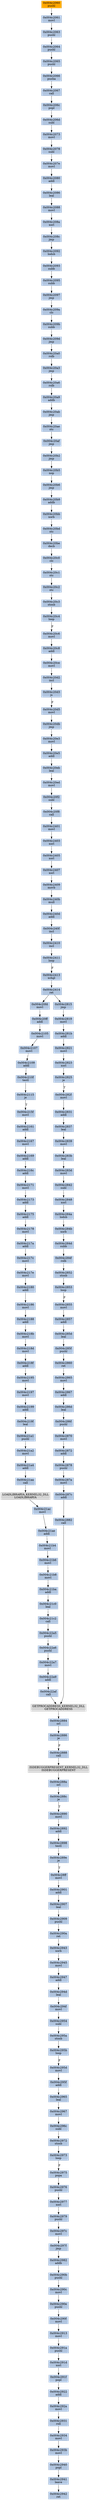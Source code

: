 strict digraph G {
	graph [bgcolor=transparent,
		name=G
	];
	node [color=lightsteelblue,
		fillcolor=lightsteelblue,
		shape=rectangle,
		style=filled
	];
	"0x004c295f"	[label="0x004c295f
addl"];
	"0x004c2965"	[label="0x004c2965
leal"];
	"0x004c295f" -> "0x004c2965"	[color="#000000"];
	"0x004c21ac"	[label="0x004c21ac
movl"];
	"0x004c21ae"	[label="0x004c21ae
addl"];
	"0x004c21ac" -> "0x004c21ae"	[color="#000000"];
	"0x004c20e5"	[label="0x004c20e5
addl"];
	"0x004c20eb"	[label="0x004c20eb
leal"];
	"0x004c20e5" -> "0x004c20eb"	[color="#000000"];
	"0x004c2982"	[label="0x004c2982
addb"];
	"0x004c290b"	[label="0x004c290b
pushl"];
	"0x004c2982" -> "0x004c290b"	[color="#000000"];
	"0x004c20ae"	[label="0x004c20ae
stc"];
	"0x004c20af"	[label="0x004c20af
jmp"];
	"0x004c20ae" -> "0x004c20af"	[color="#000000"];
	"0x004c2073"	[label="0x004c2073
movl"];
	"0x004c2078"	[label="0x004c2078
subl"];
	"0x004c2073" -> "0x004c2078"	[color="#000000"];
	"0x004c282f"	[label="0x004c282f
movl"];
	"0x004c2831"	[label="0x004c2831
addl"];
	"0x004c282f" -> "0x004c2831"	[color="#000000"];
	"0x004c2972"	[label="0x004c2972
stosb"];
	"0x004c2973"	[label="0x004c2973
loop"];
	"0x004c2972" -> "0x004c2973"	[color="#000000"];
	"0x004c2178"	[label="0x004c2178
movl"];
	"0x004c217a"	[label="0x004c217a
addl"];
	"0x004c2178" -> "0x004c217a"	[color="#000000"];
	"0x004c2870"	[label="0x004c2870
movl"];
	"0x004c2872"	[label="0x004c2872
addl"];
	"0x004c2870" -> "0x004c2872"	[color="#000000"];
	"0x004c2109"	[label="0x004c2109
addl"];
	"0x004c210f"	[label="0x004c210f
testl"];
	"0x004c2109" -> "0x004c210f"	[color="#000000"];
	"0x004c2909"	[label="0x004c2909
pushl"];
	"0x004c290a"	[label="0x004c290a
ret"];
	"0x004c2909" -> "0x004c290a"	[color="#000000"];
	"0x004c2860"	[label="0x004c2860
ret"];
	"0x004c2865"	[label="0x004c2865
movl"];
	"0x004c2860" -> "0x004c2865"	[color="#000000"];
	"0x004c293b"	[label="0x004c293b
movl"];
	"0x004c2940"	[label="0x004c2940
popl"];
	"0x004c293b" -> "0x004c2940"	[color="#000000"];
	"0x004c20b9"	[label="0x004c20b9
addb"];
	"0x004c20bb"	[label="0x004c20bb
xorb"];
	"0x004c20b9" -> "0x004c20bb"	[color="#000000"];
	"0x004c2401"	[label="0x004c2401
movl"];
	"0x004c2403"	[label="0x004c2403
xorl"];
	"0x004c2401" -> "0x004c2403"	[color="#000000"];
	"0x004c2848"	[label="0x004c2848
xorl"];
	"0x004c284a"	[label="0x004c284a
lodsb"];
	"0x004c2848" -> "0x004c284a"	[color="#000000"];
	"0x004c20a3"	[label="0x004c20a3
jmp"];
	"0x004c20a6"	[label="0x004c20a6
rolb"];
	"0x004c20a3" -> "0x004c20a6"	[color="#000000"];
	"0x004c217c"	[label="0x004c217c
movl"];
	"0x004c217a" -> "0x004c217c"	[color="#000000"];
	"0x004c2837"	[label="0x004c2837
leal"];
	"0x004c2839"	[label="0x004c2839
movl"];
	"0x004c2837" -> "0x004c2839"	[color="#000000"];
	"0x004c297f"	[label="0x004c297f
jmp"];
	"0x004c297f" -> "0x004c2982"	[color="#000000"];
	"0x004c2107"	[label="0x004c2107
movl"];
	"0x004c2107" -> "0x004c2109"	[color="#000000"];
	"0x004c2115"	[label="0x004c2115
je"];
	"0x004c215f"	[label="0x004c215f
movl"];
	"0x004c2115" -> "0x004c215f"	[color="#000000",
		label=T];
	"0x004c20bd"	[label="0x004c20bd
stc"];
	"0x004c20bb" -> "0x004c20bd"	[color="#000000"];
	"0x004c2907"	[label="0x004c2907
leal"];
	"0x004c2907" -> "0x004c2909"	[color="#000000"];
	"0x004c2867"	[label="0x004c2867
addl"];
	"0x004c286d"	[label="0x004c286d
leal"];
	"0x004c2867" -> "0x004c286d"	[color="#000000"];
	"0x004c20a0"	[label="0x004c20a0
rolb"];
	"0x004c20a0" -> "0x004c20a3"	[color="#000000"];
	"0x004c2405"	[label="0x004c2405
xorl"];
	"0x004c2403" -> "0x004c2405"	[color="#000000"];
	"0x004c2825"	[label="0x004c2825
je"];
	"0x004c2825" -> "0x004c282f"	[color="#000000",
		label=T];
	"0x004c285f"	[label="0x004c285f
pushl"];
	"0x004c285f" -> "0x004c2860"	[color="#000000"];
	"0x004c21c0"	[label="0x004c21c0
leal"];
	"0x004c21c2"	[label="0x004c21c2
call"];
	"0x004c21c0" -> "0x004c21c2"	[color="#000000"];
	"0x004c21a2"	[label="0x004c21a2
movl"];
	"0x004c21a4"	[label="0x004c21a4
addl"];
	"0x004c21a2" -> "0x004c21a4"	[color="#000000"];
	"0x004c208a"	[label="0x004c208a
xorl"];
	"0x004c208c"	[label="0x004c208c
jmp"];
	"0x004c208a" -> "0x004c208c"	[color="#000000"];
	"0x004c2061"	[label="0x004c2061
movl"];
	"0x004c2063"	[label="0x004c2063
pushl"];
	"0x004c2061" -> "0x004c2063"	[color="#000000"];
	"0x004c218b"	[label="0x004c218b
movl"];
	"0x004c218d"	[label="0x004c218d
movl"];
	"0x004c218b" -> "0x004c218d"	[color="#000000"];
	"0x004c207e"	[label="0x004c207e
movl"];
	"0x004c2080"	[label="0x004c2080
addl"];
	"0x004c207e" -> "0x004c2080"	[color="#000000"];
	"0x004c2979"	[label="0x004c2979
pushl"];
	"0x004c297c"	[label="0x004c297c
movl"];
	"0x004c2979" -> "0x004c297c"	[color="#000000"];
	"0x004c2086"	[label="0x004c2086
leal"];
	"0x004c2080" -> "0x004c2086"	[color="#000000"];
	"0x004c20ed"	[label="0x004c20ed
movl"];
	"0x004c20f2"	[label="0x004c20f2
subl"];
	"0x004c20ed" -> "0x004c20f2"	[color="#000000"];
	"0x004c2853"	[label="0x004c2853
loop"];
	"0x004c2855"	[label="0x004c2855
movl"];
	"0x004c2853" -> "0x004c2855"	[color="#000000",
		label=F];
	"0x004c283b"	[label="0x004c283b
leal"];
	"0x004c2839" -> "0x004c283b"	[color="#000000"];
	"0x004c2821"	[label="0x004c2821
movl"];
	"0x004c2823"	[label="0x004c2823
xorl"];
	"0x004c2821" -> "0x004c2823"	[color="#000000"];
	"0x004c219f"	[label="0x004c219f
leal"];
	"0x004c21a1"	[label="0x004c21a1
pushl"];
	"0x004c219f" -> "0x004c21a1"	[color="#000000"];
	"0x004c283d"	[label="0x004c283d
movl"];
	"0x004c2842"	[label="0x004c2842
subl"];
	"0x004c283d" -> "0x004c2842"	[color="#000000"];
	"0x004c20fd"	[label="0x004c20fd
movl"];
	"0x004c20ff"	[label="0x004c20ff
addl"];
	"0x004c20fd" -> "0x004c20ff"	[color="#000000"];
	LOADLIBRARYA_KERNEL32_DLL	[color=lightgrey,
		fillcolor=lightgrey,
		label="LOADLIBRARYA_KERNEL32_DLL
LOADLIBRARYA"];
	LOADLIBRARYA_KERNEL32_DLL -> "0x004c21ac"	[color="#000000"];
	"0x004c218f"	[label="0x004c218f
addl"];
	"0x004c2195"	[label="0x004c2195
movl"];
	"0x004c218f" -> "0x004c2195"	[color="#000000"];
	"0x004c287c"	[label="0x004c287c
addl"];
	"0x004c2882"	[label="0x004c2882
call"];
	"0x004c287c" -> "0x004c2882"	[color="#000000"];
	"0x004c2060"	[color=lightgrey,
		fillcolor=orange,
		label="0x004c2060
pushl"];
	"0x004c2060" -> "0x004c2061"	[color="#000000"];
	"0x004c2180"	[label="0x004c2180
addl"];
	"0x004c2186"	[label="0x004c2186
movl"];
	"0x004c2180" -> "0x004c2186"	[color="#000000"];
	"0x004c2105"	[label="0x004c2105
movl"];
	"0x004c20ff" -> "0x004c2105"	[color="#000000"];
	"0x004c240f"	[label="0x004c240f
incl"];
	"0x004c2410"	[label="0x004c2410
incl"];
	"0x004c240f" -> "0x004c2410"	[color="#000000"];
	"0x004c296c"	[label="0x004c296c
subl"];
	"0x004c296c" -> "0x004c2972"	[color="#000000"];
	"0x004c2173"	[label="0x004c2173
addl"];
	"0x004c2175"	[label="0x004c2175
addl"];
	"0x004c2173" -> "0x004c2175"	[color="#000000"];
	"0x004c2105" -> "0x004c2107"	[color="#000000"];
	"0x004c2913"	[label="0x004c2913
movl"];
	"0x004c291a"	[label="0x004c291a
pushl"];
	"0x004c2913" -> "0x004c291a"	[color="#000000"];
	"0x004c2088"	[label="0x004c2088
movl"];
	"0x004c2088" -> "0x004c208a"	[color="#000000"];
	"0x004c2161"	[label="0x004c2161
addl"];
	"0x004c2167"	[label="0x004c2167
movl"];
	"0x004c2161" -> "0x004c2167"	[color="#000000"];
	"0x004c2942"	[label="0x004c2942
ret"];
	"0x004c20be"	[label="0x004c20be
decb"];
	"0x004c20c0"	[label="0x004c20c0
clc"];
	"0x004c20be" -> "0x004c20c0"	[color="#000000"];
	"0x004c287a"	[label="0x004c287a
movl"];
	"0x004c287a" -> "0x004c287c"	[color="#000000"];
	"0x004c2901"	[label="0x004c2901
addl"];
	"0x004c2901" -> "0x004c2907"	[color="#000000"];
	"0x004c240b"	[label="0x004c240b
mull"];
	"0x004c240d"	[label="0x004c240d
addl"];
	"0x004c240b" -> "0x004c240d"	[color="#000000"];
	"0x004c209a"	[label="0x004c209a
clc"];
	"0x004c209b"	[label="0x004c209b
subb"];
	"0x004c209a" -> "0x004c209b"	[color="#000000"];
	ISDEBUGGERPRESENT_KERNEL32_DLL	[color=lightgrey,
		fillcolor=lightgrey,
		label="ISDEBUGGERPRESENT_KERNEL32_DLL
ISDEBUGGERPRESENT"];
	"0x004c288a"	[label="0x004c288a
orl"];
	ISDEBUGGERPRESENT_KERNEL32_DLL -> "0x004c288a"	[color="#000000"];
	"0x004c2414"	[label="0x004c2414
ret"];
	"0x004c2414" -> "0x004c20fd"	[color="#000000"];
	"0x004c2815"	[label="0x004c2815
jmp"];
	"0x004c2414" -> "0x004c2815"	[color="#000000"];
	"0x004c291f"	[label="0x004c291f
popl"];
	"0x004c2922"	[label="0x004c2922
addl"];
	"0x004c291f" -> "0x004c2922"	[color="#000000"];
	"0x004c2975"	[label="0x004c2975
popa"];
	"0x004c2973" -> "0x004c2975"	[color="#000000",
		label=F];
	"0x004c295d"	[label="0x004c295d
movl"];
	"0x004c295d" -> "0x004c295f"	[color="#000000"];
	"0x004c288c"	[label="0x004c288c
je"];
	"0x004c288a" -> "0x004c288c"	[color="#000000"];
	"0x004c2175" -> "0x004c2178"	[color="#000000"];
	"0x004c20b2"	[label="0x004c20b2
jmp"];
	"0x004c20b5"	[label="0x004c20b5
nop"];
	"0x004c20b2" -> "0x004c20b5"	[color="#000000"];
	"0x004c2078" -> "0x004c207e"	[color="#000000"];
	"0x004c2878"	[label="0x004c2878
pushl"];
	"0x004c2878" -> "0x004c287a"	[color="#000000"];
	"0x004c2857"	[label="0x004c2857
addl"];
	"0x004c285d"	[label="0x004c285d
leal"];
	"0x004c2857" -> "0x004c285d"	[color="#000000"];
	"0x004c20af" -> "0x004c20b2"	[color="#000000"];
	"0x004c2819"	[label="0x004c2819
movl"];
	"0x004c281b"	[label="0x004c281b
addl"];
	"0x004c2819" -> "0x004c281b"	[color="#000000"];
	"0x004c28ff"	[label="0x004c28ff
movl"];
	"0x004c28ff" -> "0x004c2901"	[color="#000000"];
	"0x004c20ce"	[label="0x004c20ce
movl"];
	"0x004c20d2"	[label="0x004c20d2
incl"];
	"0x004c20ce" -> "0x004c20d2"	[color="#000000"];
	"0x004c217e"	[label="0x004c217e
movl"];
	"0x004c217e" -> "0x004c2180"	[color="#000000"];
	"0x004c2892"	[label="0x004c2892
addl"];
	"0x004c2898"	[label="0x004c2898
testl"];
	"0x004c2892" -> "0x004c2898"	[color="#000000"];
	"0x004c21a1" -> "0x004c21a2"	[color="#000000"];
	"0x004c2086" -> "0x004c2088"	[color="#000000"];
	"0x004c2831" -> "0x004c2837"	[color="#000000"];
	"0x004c295a"	[label="0x004c295a
stosb"];
	"0x004c295b"	[label="0x004c295b
loop"];
	"0x004c295a" -> "0x004c295b"	[color="#000000"];
	"0x004c20f8"	[label="0x004c20f8
call"];
	"0x004c20f8" -> "0x004c2401"	[color="#000000"];
	"0x004c284f"	[label="0x004c284f
rolb"];
	"0x004c2852"	[label="0x004c2852
stosb"];
	"0x004c284f" -> "0x004c2852"	[color="#000000"];
	"0x004c20c4"	[label="0x004c20c4
loop"];
	"0x004c20c6"	[label="0x004c20c6
movl"];
	"0x004c20c4" -> "0x004c20c6"	[color="#000000",
		label=F];
	"0x004c21aa"	[label="0x004c21aa
call"];
	"0x004c21aa" -> LOADLIBRARYA_KERNEL32_DLL	[color="#000000"];
	"0x004c21a4" -> "0x004c21aa"	[color="#000000"];
	"0x004c20a9"	[label="0x004c20a9
addb"];
	"0x004c20a6" -> "0x004c20a9"	[color="#000000"];
	"0x004c290e"	[label="0x004c290e
pushl"];
	"0x004c290f"	[label="0x004c290f
movl"];
	"0x004c290e" -> "0x004c290f"	[color="#000000"];
	"0x004c22a9"	[label="0x004c22a9
addl"];
	"0x004c22af"	[label="0x004c22af
call"];
	"0x004c22a9" -> "0x004c22af"	[color="#000000"];
	"0x004c2407"	[label="0x004c2407
xorl"];
	"0x004c2405" -> "0x004c2407"	[color="#000000"];
	"0x004c206d"	[label="0x004c206d
subl"];
	"0x004c206d" -> "0x004c2073"	[color="#000000"];
	"0x004c297c" -> "0x004c297f"	[color="#000000"];
	"0x004c289e"	[label="0x004c289e
je"];
	"0x004c2898" -> "0x004c289e"	[color="#000000"];
	"0x004c2409"	[label="0x004c2409
movb"];
	"0x004c2409" -> "0x004c240b"	[color="#000000"];
	"0x004c20f2" -> "0x004c20f8"	[color="#000000"];
	"0x004c284b"	[label="0x004c284b
xorb"];
	"0x004c284d"	[label="0x004c284d
subb"];
	"0x004c284b" -> "0x004c284d"	[color="#000000"];
	"0x004c2097"	[label="0x004c2097
jmp"];
	"0x004c2097" -> "0x004c209a"	[color="#000000"];
	"0x004c209d"	[label="0x004c209d
jmp"];
	"0x004c209d" -> "0x004c20a0"	[color="#000000"];
	"0x004c2943"	[label="0x004c2943
xorb"];
	"0x004c290a" -> "0x004c2943"	[color="#000000"];
	"0x004c295b" -> "0x004c295d"	[color="#000000",
		label=F];
	"0x004c290f" -> "0x004c2913"	[color="#000000"];
	GETPROCADDRESS_KERNEL32_DLL	[color=lightgrey,
		fillcolor=lightgrey,
		label="GETPROCADDRESS_KERNEL32_DLL
GETPROCADDRESS"];
	"0x004c22af" -> GETPROCADDRESS_KERNEL32_DLL	[color="#000000"];
	"0x004c284d" -> "0x004c284f"	[color="#000000"];
	"0x004c2945"	[label="0x004c2945
movl"];
	"0x004c2947"	[label="0x004c2947
addl"];
	"0x004c2945" -> "0x004c2947"	[color="#000000"];
	"0x004c286f"	[label="0x004c286f
pushl"];
	"0x004c286d" -> "0x004c286f"	[color="#000000"];
	"0x004c20b6"	[label="0x004c20b6
jmp"];
	"0x004c20b5" -> "0x004c20b6"	[color="#000000"];
	"0x004c20c1"	[label="0x004c20c1
stc"];
	"0x004c20c2"	[label="0x004c20c2
stc"];
	"0x004c20c1" -> "0x004c20c2"	[color="#000000"];
	"0x004c210f" -> "0x004c2115"	[color="#000000"];
	"0x004c20d3"	[label="0x004c20d3
js"];
	"0x004c20d2" -> "0x004c20d3"	[color="#000000"];
	"0x004c21b6"	[label="0x004c21b6
movl"];
	"0x004c21b8"	[label="0x004c21b8
movl"];
	"0x004c21b6" -> "0x004c21b8"	[color="#000000"];
	"0x004c2872" -> "0x004c2878"	[color="#000000"];
	"0x004c294f"	[label="0x004c294f
movl"];
	"0x004c2954"	[label="0x004c2954
subl"];
	"0x004c294f" -> "0x004c2954"	[color="#000000"];
	"0x004c206c"	[label="0x004c206c
popl"];
	"0x004c206c" -> "0x004c206d"	[color="#000000"];
	"0x004c2967"	[label="0x004c2967
movl"];
	"0x004c2965" -> "0x004c2967"	[color="#000000"];
	"0x004c20d5"	[label="0x004c20d5
movl"];
	"0x004c20d3" -> "0x004c20d5"	[color="#000000",
		label=F];
	"0x004c2890"	[label="0x004c2890
movl"];
	"0x004c288c" -> "0x004c2890"	[color="#000000",
		label=T];
	"0x004c2197"	[label="0x004c2197
movl"];
	"0x004c2195" -> "0x004c2197"	[color="#000000"];
	"0x004c2066"	[label="0x004c2066
pusha"];
	"0x004c2067"	[label="0x004c2067
call"];
	"0x004c2066" -> "0x004c2067"	[color="#000000"];
	"0x004c20bd" -> "0x004c20be"	[color="#000000"];
	"0x004c294d"	[label="0x004c294d
leal"];
	"0x004c2947" -> "0x004c294d"	[color="#000000"];
	"0x004c286f" -> "0x004c2870"	[color="#000000"];
	"0x004c2967" -> "0x004c296c"	[color="#000000"];
	"0x004c22a5"	[label="0x004c22a5
pushl"];
	"0x004c21c2" -> "0x004c22a5"	[color="#000000"];
	"0x004c22a6"	[label="0x004c22a6
pushl"];
	"0x004c22a5" -> "0x004c22a6"	[color="#000000"];
	"0x004c289e" -> "0x004c28ff"	[color="#000000",
		label=T];
	"0x004c2934"	[label="0x004c2934
movl"];
	"0x004c2934" -> "0x004c293b"	[color="#000000"];
	"0x004c285d" -> "0x004c285f"	[color="#000000"];
	"0x004c294d" -> "0x004c294f"	[color="#000000"];
	"0x004c2884"	[label="0x004c2884
orl"];
	GETPROCADDRESS_KERNEL32_DLL -> "0x004c2884"	[color="#000000"];
	"0x004c2976"	[label="0x004c2976
pushl"];
	"0x004c2975" -> "0x004c2976"	[color="#000000"];
	"0x004c218d" -> "0x004c218f"	[color="#000000"];
	"0x004c2188"	[label="0x004c2188
addl"];
	"0x004c2188" -> "0x004c218b"	[color="#000000"];
	"0x004c2171"	[label="0x004c2171
movl"];
	"0x004c2171" -> "0x004c2173"	[color="#000000"];
	"0x004c2886"	[label="0x004c2886
je"];
	"0x004c2884" -> "0x004c2886"	[color="#000000"];
	"0x004c216c"	[label="0x004c216c
addl"];
	"0x004c216c" -> "0x004c2171"	[color="#000000"];
	"0x004c20c8"	[label="0x004c20c8
addl"];
	"0x004c20c6" -> "0x004c20c8"	[color="#000000"];
	"0x004c2943" -> "0x004c2945"	[color="#000000"];
	"0x004c22a7"	[label="0x004c22a7
movl"];
	"0x004c22a7" -> "0x004c22a9"	[color="#000000"];
	"0x004c20c3"	[label="0x004c20c3
stosb"];
	"0x004c20c2" -> "0x004c20c3"	[color="#000000"];
	"0x004c20b6" -> "0x004c20b9"	[color="#000000"];
	"0x004c2092"	[label="0x004c2092
lodsb"];
	"0x004c2093"	[label="0x004c2093
subb"];
	"0x004c2092" -> "0x004c2093"	[color="#000000"];
	"0x004c2855" -> "0x004c2857"	[color="#000000"];
	"0x004c2888"	[label="0x004c2888
call"];
	"0x004c2888" -> ISDEBUGGERPRESENT_KERNEL32_DLL	[color="#000000"];
	"0x004c283b" -> "0x004c283d"	[color="#000000"];
	"0x004c20e3"	[label="0x004c20e3
movl"];
	"0x004c20e3" -> "0x004c20e5"	[color="#000000"];
	"0x004c20c8" -> "0x004c20ce"	[color="#000000"];
	"0x004c21ba"	[label="0x004c21ba
addl"];
	"0x004c21ba" -> "0x004c21c0"	[color="#000000"];
	"0x004c2169"	[label="0x004c2169
addl"];
	"0x004c2169" -> "0x004c216c"	[color="#000000"];
	"0x004c2411"	[label="0x004c2411
loop"];
	"0x004c2413"	[label="0x004c2413
xchgl"];
	"0x004c2411" -> "0x004c2413"	[color="#000000",
		label=F];
	"0x004c2067" -> "0x004c206c"	[color="#000000"];
	"0x004c2065"	[label="0x004c2065
pushl"];
	"0x004c2065" -> "0x004c2066"	[color="#000000"];
	"0x004c2882" -> GETPROCADDRESS_KERNEL32_DLL	[color="#000000"];
	"0x004c2410" -> "0x004c2411"	[color="#000000"];
	"0x004c20db"	[label="0x004c20db
jmp"];
	"0x004c20db" -> "0x004c20e3"	[color="#000000"];
	"0x004c290c"	[label="0x004c290c
movl"];
	"0x004c290c" -> "0x004c290e"	[color="#000000"];
	"0x004c281b" -> "0x004c2821"	[color="#000000"];
	"0x004c209b" -> "0x004c209d"	[color="#000000"];
	"0x004c2199"	[label="0x004c2199
addl"];
	"0x004c2197" -> "0x004c2199"	[color="#000000"];
	"0x004c217c" -> "0x004c217e"	[color="#000000"];
	"0x004c215f" -> "0x004c2161"	[color="#000000"];
	"0x004c20eb" -> "0x004c20ed"	[color="#000000"];
	"0x004c22a6" -> "0x004c22a7"	[color="#000000"];
	"0x004c2186" -> "0x004c2188"	[color="#000000"];
	"0x004c240d" -> "0x004c240f"	[color="#000000"];
	"0x004c2886" -> "0x004c2888"	[color="#000000",
		label=F];
	"0x004c208c" -> "0x004c2092"	[color="#000000"];
	"0x004c2842" -> "0x004c2848"	[color="#000000"];
	"0x004c292a"	[label="0x004c292a
movl"];
	"0x004c2931"	[label="0x004c2931
roll"];
	"0x004c292a" -> "0x004c2931"	[color="#000000"];
	"0x004c2167" -> "0x004c2169"	[color="#000000"];
	"0x004c2413" -> "0x004c2414"	[color="#000000"];
	"0x004c291d"	[label="0x004c291d
xorl"];
	"0x004c291d" -> "0x004c291f"	[color="#000000"];
	"0x004c2977"	[label="0x004c2977
xorl"];
	"0x004c2976" -> "0x004c2977"	[color="#000000"];
	"0x004c20c3" -> "0x004c20c4"	[color="#000000"];
	"0x004c20ab"	[label="0x004c20ab
jmp"];
	"0x004c20ab" -> "0x004c20ae"	[color="#000000"];
	"0x004c2064"	[label="0x004c2064
pushl"];
	"0x004c2063" -> "0x004c2064"	[color="#000000"];
	"0x004c20a9" -> "0x004c20ab"	[color="#000000"];
	"0x004c20c0" -> "0x004c20c1"	[color="#000000"];
	"0x004c290b" -> "0x004c290c"	[color="#000000"];
	"0x004c284a" -> "0x004c284b"	[color="#000000"];
	"0x004c291a" -> "0x004c291d"	[color="#000000"];
	"0x004c2977" -> "0x004c2979"	[color="#000000"];
	"0x004c2852" -> "0x004c2853"	[color="#000000"];
	"0x004c21b4"	[label="0x004c21b4
movl"];
	"0x004c21b4" -> "0x004c21b6"	[color="#000000"];
	"0x004c21ae" -> "0x004c21b4"	[color="#000000"];
	"0x004c2823" -> "0x004c2825"	[color="#000000"];
	"0x004c2922" -> "0x004c292a"	[color="#000000"];
	"0x004c2407" -> "0x004c2409"	[color="#000000"];
	"0x004c2815" -> "0x004c2819"	[color="#000000"];
	"0x004c2931" -> "0x004c2934"	[color="#000000"];
	"0x004c2064" -> "0x004c2065"	[color="#000000"];
	"0x004c2865" -> "0x004c2867"	[color="#000000"];
	"0x004c2954" -> "0x004c295a"	[color="#000000"];
	"0x004c2199" -> "0x004c219f"	[color="#000000"];
	"0x004c2941"	[label="0x004c2941
leave"];
	"0x004c2940" -> "0x004c2941"	[color="#000000"];
	"0x004c2890" -> "0x004c2892"	[color="#000000"];
	"0x004c21b8" -> "0x004c21ba"	[color="#000000"];
	"0x004c2095"	[label="0x004c2095
subb"];
	"0x004c2095" -> "0x004c2097"	[color="#000000"];
	"0x004c2093" -> "0x004c2095"	[color="#000000"];
	"0x004c2941" -> "0x004c2942"	[color="#000000"];
	"0x004c20d5" -> "0x004c20db"	[color="#000000"];
}
